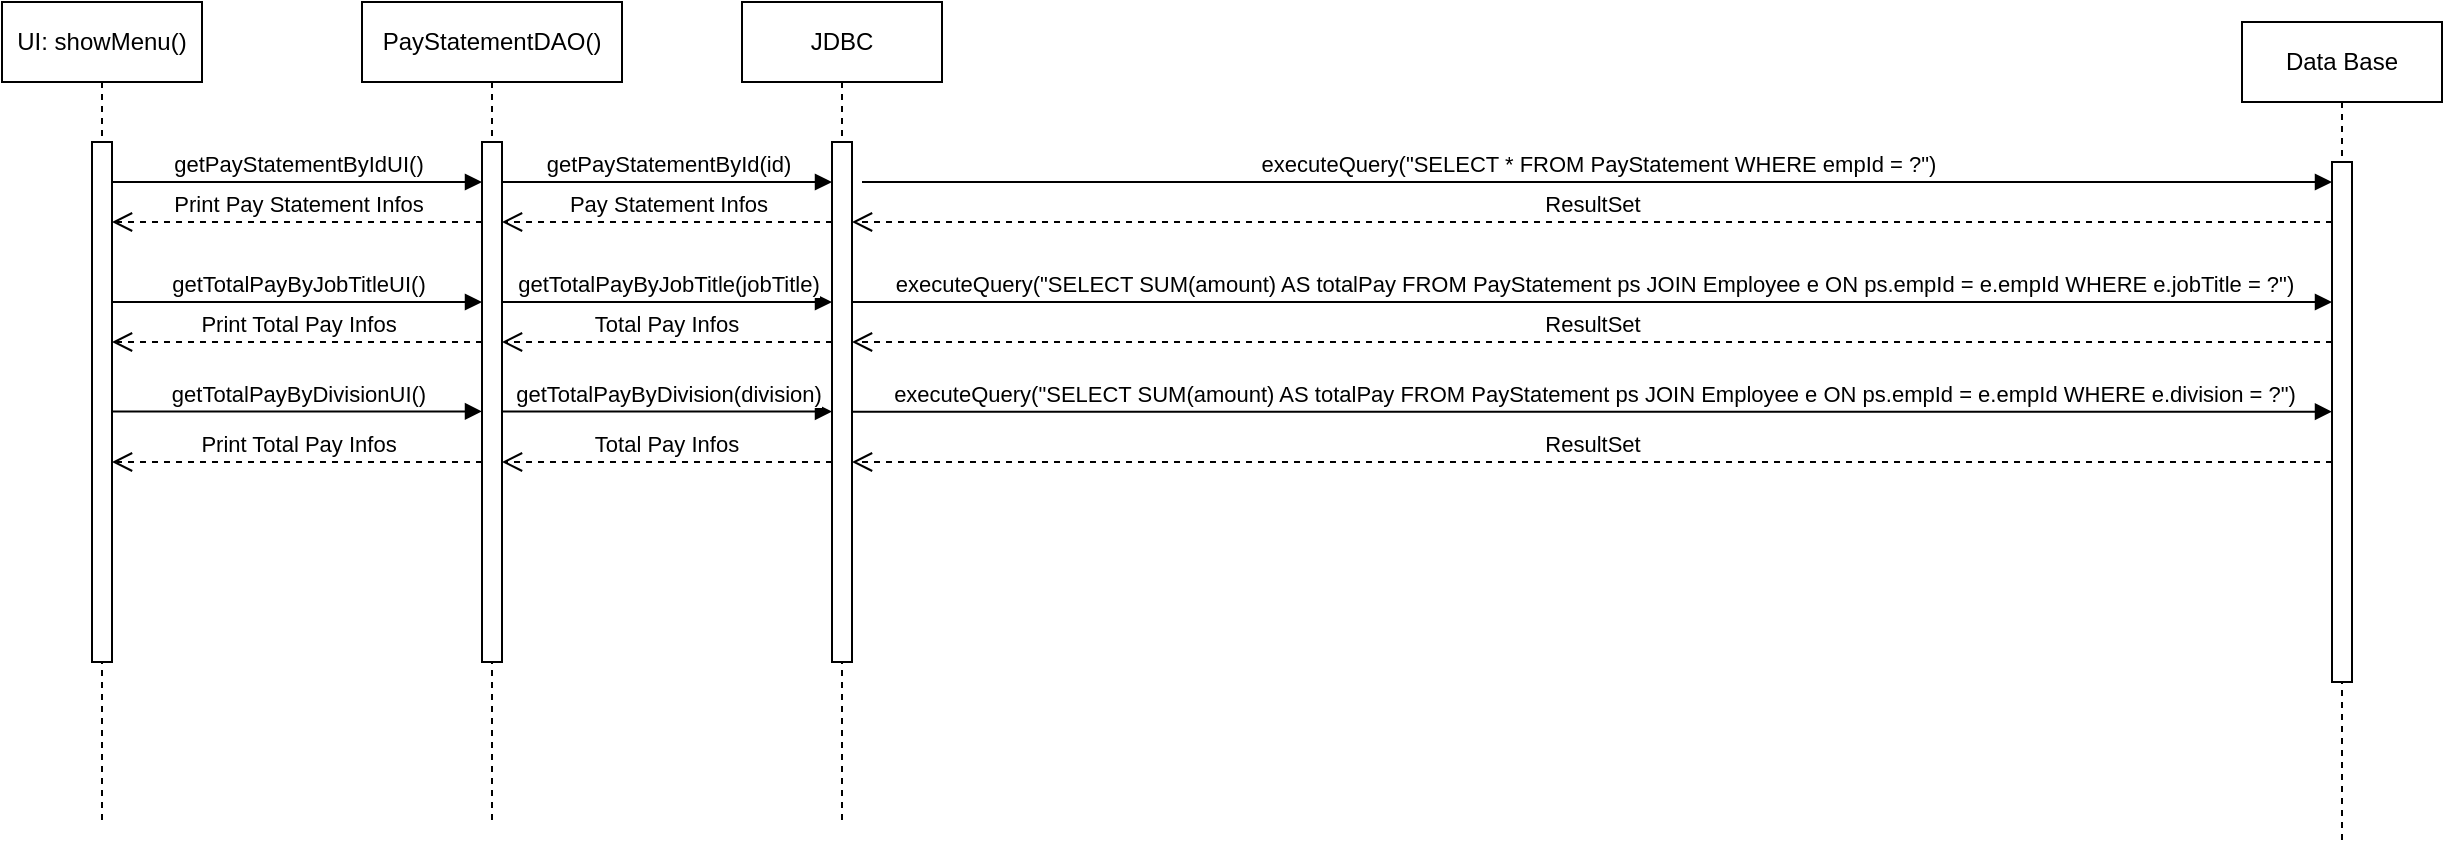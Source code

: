<mxfile version="24.7.1" type="github">
  <diagram name="Page-1" id="EMbywS06_46YJERvihtH">
    <mxGraphModel dx="1443" dy="636" grid="1" gridSize="10" guides="1" tooltips="1" connect="1" arrows="1" fold="1" page="1" pageScale="1" pageWidth="850" pageHeight="1100" math="0" shadow="0">
      <root>
        <mxCell id="0" />
        <mxCell id="1" parent="0" />
        <mxCell id="vIJQHhq6bZ1wqWFp3NPp-1" value="UI: showMenu()" style="shape=umlLifeline;perimeter=lifelinePerimeter;whiteSpace=wrap;html=1;container=0;dropTarget=0;collapsible=0;recursiveResize=0;outlineConnect=0;portConstraint=eastwest;newEdgeStyle={&quot;edgeStyle&quot;:&quot;elbowEdgeStyle&quot;,&quot;elbow&quot;:&quot;vertical&quot;,&quot;curved&quot;:0,&quot;rounded&quot;:0};" parent="1" vertex="1">
          <mxGeometry x="10" y="30" width="100" height="410" as="geometry" />
        </mxCell>
        <mxCell id="vIJQHhq6bZ1wqWFp3NPp-2" value="" style="html=1;points=[];perimeter=orthogonalPerimeter;outlineConnect=0;targetShapes=umlLifeline;portConstraint=eastwest;newEdgeStyle={&quot;edgeStyle&quot;:&quot;elbowEdgeStyle&quot;,&quot;elbow&quot;:&quot;vertical&quot;,&quot;curved&quot;:0,&quot;rounded&quot;:0};" parent="vIJQHhq6bZ1wqWFp3NPp-1" vertex="1">
          <mxGeometry x="45" y="70" width="10" height="260" as="geometry" />
        </mxCell>
        <mxCell id="vIJQHhq6bZ1wqWFp3NPp-3" value="PayStatementDAO()" style="shape=umlLifeline;perimeter=lifelinePerimeter;whiteSpace=wrap;html=1;container=0;dropTarget=0;collapsible=0;recursiveResize=0;outlineConnect=0;portConstraint=eastwest;newEdgeStyle={&quot;edgeStyle&quot;:&quot;elbowEdgeStyle&quot;,&quot;elbow&quot;:&quot;vertical&quot;,&quot;curved&quot;:0,&quot;rounded&quot;:0};" parent="1" vertex="1">
          <mxGeometry x="190" y="30" width="130" height="410" as="geometry" />
        </mxCell>
        <mxCell id="vIJQHhq6bZ1wqWFp3NPp-4" value="" style="html=1;points=[];perimeter=orthogonalPerimeter;outlineConnect=0;targetShapes=umlLifeline;portConstraint=eastwest;newEdgeStyle={&quot;edgeStyle&quot;:&quot;elbowEdgeStyle&quot;,&quot;elbow&quot;:&quot;vertical&quot;,&quot;curved&quot;:0,&quot;rounded&quot;:0};" parent="vIJQHhq6bZ1wqWFp3NPp-3" vertex="1">
          <mxGeometry x="60" y="70" width="10" height="260" as="geometry" />
        </mxCell>
        <mxCell id="vIJQHhq6bZ1wqWFp3NPp-5" value="JDBC" style="shape=umlLifeline;perimeter=lifelinePerimeter;whiteSpace=wrap;html=1;container=0;dropTarget=0;collapsible=0;recursiveResize=0;outlineConnect=0;portConstraint=eastwest;newEdgeStyle={&quot;edgeStyle&quot;:&quot;elbowEdgeStyle&quot;,&quot;elbow&quot;:&quot;vertical&quot;,&quot;curved&quot;:0,&quot;rounded&quot;:0};" parent="1" vertex="1">
          <mxGeometry x="380" y="30" width="100" height="410" as="geometry" />
        </mxCell>
        <mxCell id="vIJQHhq6bZ1wqWFp3NPp-6" value="" style="html=1;points=[];perimeter=orthogonalPerimeter;outlineConnect=0;targetShapes=umlLifeline;portConstraint=eastwest;newEdgeStyle={&quot;edgeStyle&quot;:&quot;elbowEdgeStyle&quot;,&quot;elbow&quot;:&quot;vertical&quot;,&quot;curved&quot;:0,&quot;rounded&quot;:0};" parent="vIJQHhq6bZ1wqWFp3NPp-5" vertex="1">
          <mxGeometry x="45" y="70" width="10" height="260" as="geometry" />
        </mxCell>
        <mxCell id="vIJQHhq6bZ1wqWFp3NPp-7" value="getPayStatementByIdUI()" style="html=1;verticalAlign=bottom;endArrow=block;edgeStyle=elbowEdgeStyle;elbow=vertical;curved=0;rounded=0;" parent="1" edge="1">
          <mxGeometry relative="1" as="geometry">
            <mxPoint x="65" y="120" as="sourcePoint" />
            <Array as="points">
              <mxPoint x="190" y="120" />
            </Array>
            <mxPoint x="250" y="120" as="targetPoint" />
            <mxPoint as="offset" />
          </mxGeometry>
        </mxCell>
        <mxCell id="vIJQHhq6bZ1wqWFp3NPp-8" value="getTotalPayByJobTitleUI()" style="html=1;verticalAlign=bottom;endArrow=block;edgeStyle=elbowEdgeStyle;elbow=vertical;curved=0;rounded=0;" parent="1" edge="1">
          <mxGeometry relative="1" as="geometry">
            <mxPoint x="65" y="180" as="sourcePoint" />
            <Array as="points">
              <mxPoint x="195" y="180" />
            </Array>
            <mxPoint x="250" y="180" as="targetPoint" />
            <mxPoint as="offset" />
          </mxGeometry>
        </mxCell>
        <mxCell id="vIJQHhq6bZ1wqWFp3NPp-9" value="getTotalPayByDivisionUI()" style="html=1;verticalAlign=bottom;endArrow=block;edgeStyle=elbowEdgeStyle;elbow=vertical;curved=0;rounded=0;" parent="1" edge="1">
          <mxGeometry relative="1" as="geometry">
            <mxPoint x="65" y="234.71" as="sourcePoint" />
            <Array as="points">
              <mxPoint x="190" y="234.71" />
            </Array>
            <mxPoint x="250" y="234.71" as="targetPoint" />
            <mxPoint as="offset" />
          </mxGeometry>
        </mxCell>
        <mxCell id="vIJQHhq6bZ1wqWFp3NPp-10" value="getPayStatementById(id)" style="html=1;verticalAlign=bottom;endArrow=block;edgeStyle=elbowEdgeStyle;elbow=vertical;curved=0;rounded=0;" parent="1" edge="1">
          <mxGeometry relative="1" as="geometry">
            <mxPoint x="260" y="120" as="sourcePoint" />
            <Array as="points">
              <mxPoint x="335" y="120" />
            </Array>
            <mxPoint x="425" y="120" as="targetPoint" />
            <mxPoint as="offset" />
          </mxGeometry>
        </mxCell>
        <mxCell id="vIJQHhq6bZ1wqWFp3NPp-11" value="getTotalPayByJobTitle(jobTitle)" style="html=1;verticalAlign=bottom;endArrow=block;edgeStyle=elbowEdgeStyle;elbow=vertical;curved=0;rounded=0;" parent="1" edge="1">
          <mxGeometry relative="1" as="geometry">
            <mxPoint x="260" y="180" as="sourcePoint" />
            <Array as="points">
              <mxPoint x="340" y="180" />
            </Array>
            <mxPoint x="425" y="180" as="targetPoint" />
            <mxPoint as="offset" />
          </mxGeometry>
        </mxCell>
        <mxCell id="vIJQHhq6bZ1wqWFp3NPp-12" value="getTotalPayByDivision(division)" style="html=1;verticalAlign=bottom;endArrow=block;edgeStyle=elbowEdgeStyle;elbow=vertical;curved=0;rounded=0;" parent="1" edge="1">
          <mxGeometry relative="1" as="geometry">
            <mxPoint x="260" y="234.8" as="sourcePoint" />
            <Array as="points">
              <mxPoint x="335" y="234.8" />
            </Array>
            <mxPoint x="425" y="234.8" as="targetPoint" />
            <mxPoint as="offset" />
          </mxGeometry>
        </mxCell>
        <mxCell id="vIJQHhq6bZ1wqWFp3NPp-13" value="Data Base" style="shape=umlLifeline;perimeter=lifelinePerimeter;whiteSpace=wrap;html=1;container=0;dropTarget=0;collapsible=0;recursiveResize=0;outlineConnect=0;portConstraint=eastwest;newEdgeStyle={&quot;edgeStyle&quot;:&quot;elbowEdgeStyle&quot;,&quot;elbow&quot;:&quot;vertical&quot;,&quot;curved&quot;:0,&quot;rounded&quot;:0};size=40;" parent="1" vertex="1">
          <mxGeometry x="1130" y="40" width="100" height="410" as="geometry" />
        </mxCell>
        <mxCell id="vIJQHhq6bZ1wqWFp3NPp-14" value="" style="html=1;points=[];perimeter=orthogonalPerimeter;outlineConnect=0;targetShapes=umlLifeline;portConstraint=eastwest;newEdgeStyle={&quot;edgeStyle&quot;:&quot;elbowEdgeStyle&quot;,&quot;elbow&quot;:&quot;vertical&quot;,&quot;curved&quot;:0,&quot;rounded&quot;:0};" parent="vIJQHhq6bZ1wqWFp3NPp-13" vertex="1">
          <mxGeometry x="45" y="70" width="10" height="260" as="geometry" />
        </mxCell>
        <mxCell id="CRJw9RnFSNVLw-ERH-ZQ-1" value="Pay Statement Infos" style="html=1;verticalAlign=bottom;endArrow=open;dashed=1;endSize=8;edgeStyle=elbowEdgeStyle;elbow=vertical;curved=0;rounded=0;" edge="1" parent="1" source="vIJQHhq6bZ1wqWFp3NPp-6" target="vIJQHhq6bZ1wqWFp3NPp-4">
          <mxGeometry x="0.001" relative="1" as="geometry">
            <mxPoint x="265" y="140" as="targetPoint" />
            <Array as="points">
              <mxPoint x="340" y="140" />
            </Array>
            <mxPoint x="410" y="140" as="sourcePoint" />
            <mxPoint as="offset" />
          </mxGeometry>
        </mxCell>
        <mxCell id="CRJw9RnFSNVLw-ERH-ZQ-2" value="Print Pay Statement Infos" style="html=1;verticalAlign=bottom;endArrow=open;dashed=1;endSize=8;edgeStyle=elbowEdgeStyle;elbow=vertical;curved=0;rounded=0;" edge="1" parent="1" target="vIJQHhq6bZ1wqWFp3NPp-2">
          <mxGeometry x="0.001" relative="1" as="geometry">
            <mxPoint x="70" y="140" as="targetPoint" />
            <Array as="points">
              <mxPoint x="150" y="140" />
            </Array>
            <mxPoint x="250" y="140" as="sourcePoint" />
            <mxPoint as="offset" />
          </mxGeometry>
        </mxCell>
        <mxCell id="CRJw9RnFSNVLw-ERH-ZQ-3" value="executeQuery(&quot;SELECT * FROM PayStatement WHERE empId = ?&quot;)" style="html=1;verticalAlign=bottom;endArrow=block;edgeStyle=elbowEdgeStyle;elbow=vertical;curved=0;rounded=0;exitX=1.5;exitY=0.077;exitDx=0;exitDy=0;exitPerimeter=0;" edge="1" parent="1" source="vIJQHhq6bZ1wqWFp3NPp-6" target="vIJQHhq6bZ1wqWFp3NPp-14">
          <mxGeometry x="0.001" relative="1" as="geometry">
            <mxPoint x="440" y="120" as="sourcePoint" />
            <Array as="points">
              <mxPoint x="430" y="120" />
            </Array>
            <mxPoint x="990" y="120" as="targetPoint" />
            <mxPoint as="offset" />
          </mxGeometry>
        </mxCell>
        <mxCell id="CRJw9RnFSNVLw-ERH-ZQ-4" value="ResultSet" style="html=1;verticalAlign=bottom;endArrow=open;dashed=1;endSize=8;edgeStyle=elbowEdgeStyle;elbow=vertical;curved=0;rounded=0;" edge="1" parent="1" source="vIJQHhq6bZ1wqWFp3NPp-14" target="vIJQHhq6bZ1wqWFp3NPp-6">
          <mxGeometry x="0.001" relative="1" as="geometry">
            <mxPoint x="440" y="140" as="targetPoint" />
            <Array as="points">
              <mxPoint x="530" y="140" />
            </Array>
            <mxPoint x="990" y="140" as="sourcePoint" />
            <mxPoint as="offset" />
          </mxGeometry>
        </mxCell>
        <mxCell id="CRJw9RnFSNVLw-ERH-ZQ-5" value="Total Pay Infos" style="html=1;verticalAlign=bottom;endArrow=open;dashed=1;endSize=8;edgeStyle=elbowEdgeStyle;elbow=vertical;curved=0;rounded=0;" edge="1" parent="1" source="vIJQHhq6bZ1wqWFp3NPp-6" target="vIJQHhq6bZ1wqWFp3NPp-4">
          <mxGeometry x="0.004" relative="1" as="geometry">
            <mxPoint x="265" y="200" as="targetPoint" />
            <Array as="points">
              <mxPoint x="340" y="200" />
            </Array>
            <mxPoint x="420" y="200" as="sourcePoint" />
            <mxPoint as="offset" />
          </mxGeometry>
        </mxCell>
        <mxCell id="CRJw9RnFSNVLw-ERH-ZQ-6" value="Print Total Pay Infos" style="html=1;verticalAlign=bottom;endArrow=open;dashed=1;endSize=8;edgeStyle=elbowEdgeStyle;elbow=vertical;curved=0;rounded=0;" edge="1" parent="1" target="vIJQHhq6bZ1wqWFp3NPp-2">
          <mxGeometry x="0.001" relative="1" as="geometry">
            <mxPoint x="70" y="200" as="targetPoint" />
            <Array as="points">
              <mxPoint x="150" y="200" />
            </Array>
            <mxPoint x="250" y="200" as="sourcePoint" />
            <mxPoint as="offset" />
          </mxGeometry>
        </mxCell>
        <mxCell id="CRJw9RnFSNVLw-ERH-ZQ-7" value="executeQuery(&quot;SELECT SUM(amount) AS totalPay FROM PayStatement ps JOIN Employee e ON ps.empId = e.empId WHERE e.jobTitle = ?&quot;)" style="html=1;verticalAlign=bottom;endArrow=block;edgeStyle=elbowEdgeStyle;elbow=vertical;curved=0;rounded=0;" edge="1" parent="1" source="vIJQHhq6bZ1wqWFp3NPp-6" target="vIJQHhq6bZ1wqWFp3NPp-14">
          <mxGeometry x="0.001" relative="1" as="geometry">
            <mxPoint x="440" y="180" as="sourcePoint" />
            <Array as="points">
              <mxPoint x="480" y="180" />
            </Array>
            <mxPoint x="775" y="180" as="targetPoint" />
            <mxPoint as="offset" />
          </mxGeometry>
        </mxCell>
        <mxCell id="CRJw9RnFSNVLw-ERH-ZQ-8" value="ResultSet" style="html=1;verticalAlign=bottom;endArrow=open;dashed=1;endSize=8;edgeStyle=elbowEdgeStyle;elbow=vertical;curved=0;rounded=0;" edge="1" parent="1" source="vIJQHhq6bZ1wqWFp3NPp-14" target="vIJQHhq6bZ1wqWFp3NPp-6">
          <mxGeometry x="0.001" relative="1" as="geometry">
            <mxPoint x="440" y="200" as="targetPoint" />
            <Array as="points">
              <mxPoint x="530" y="200" />
            </Array>
            <mxPoint x="770" y="200" as="sourcePoint" />
            <mxPoint as="offset" />
          </mxGeometry>
        </mxCell>
        <mxCell id="CRJw9RnFSNVLw-ERH-ZQ-14" value="executeQuery(&quot;SELECT SUM(amount) AS totalPay FROM PayStatement ps JOIN Employee e ON ps.empId = e.empId WHERE e.division = ?&quot;)" style="html=1;verticalAlign=bottom;endArrow=block;edgeStyle=elbowEdgeStyle;elbow=vertical;curved=0;rounded=0;" edge="1" parent="1" source="vIJQHhq6bZ1wqWFp3NPp-6" target="vIJQHhq6bZ1wqWFp3NPp-14">
          <mxGeometry x="0.001" relative="1" as="geometry">
            <mxPoint x="440" y="234.83" as="sourcePoint" />
            <Array as="points">
              <mxPoint x="485" y="234.83" />
            </Array>
            <mxPoint x="1160" y="235" as="targetPoint" />
            <mxPoint as="offset" />
          </mxGeometry>
        </mxCell>
        <mxCell id="CRJw9RnFSNVLw-ERH-ZQ-15" value="ResultSet" style="html=1;verticalAlign=bottom;endArrow=open;dashed=1;endSize=8;edgeStyle=elbowEdgeStyle;elbow=vertical;curved=0;rounded=0;" edge="1" parent="1">
          <mxGeometry x="0.001" relative="1" as="geometry">
            <mxPoint x="435" y="260.0" as="targetPoint" />
            <Array as="points">
              <mxPoint x="535" y="260" />
            </Array>
            <mxPoint x="1175" y="260.0" as="sourcePoint" />
            <mxPoint as="offset" />
          </mxGeometry>
        </mxCell>
        <mxCell id="CRJw9RnFSNVLw-ERH-ZQ-19" value="Total Pay Infos" style="html=1;verticalAlign=bottom;endArrow=open;dashed=1;endSize=8;edgeStyle=elbowEdgeStyle;elbow=vertical;curved=0;rounded=0;" edge="1" parent="1">
          <mxGeometry x="0.004" relative="1" as="geometry">
            <mxPoint x="260" y="260" as="targetPoint" />
            <Array as="points">
              <mxPoint x="340" y="260" />
            </Array>
            <mxPoint x="425" y="260" as="sourcePoint" />
            <mxPoint as="offset" />
          </mxGeometry>
        </mxCell>
        <mxCell id="CRJw9RnFSNVLw-ERH-ZQ-20" value="Print Total Pay Infos" style="html=1;verticalAlign=bottom;endArrow=open;dashed=1;endSize=8;edgeStyle=elbowEdgeStyle;elbow=vertical;curved=0;rounded=0;" edge="1" parent="1">
          <mxGeometry x="0.001" relative="1" as="geometry">
            <mxPoint x="65" y="260" as="targetPoint" />
            <Array as="points">
              <mxPoint x="150" y="260" />
            </Array>
            <mxPoint x="250" y="260" as="sourcePoint" />
            <mxPoint as="offset" />
          </mxGeometry>
        </mxCell>
      </root>
    </mxGraphModel>
  </diagram>
</mxfile>
